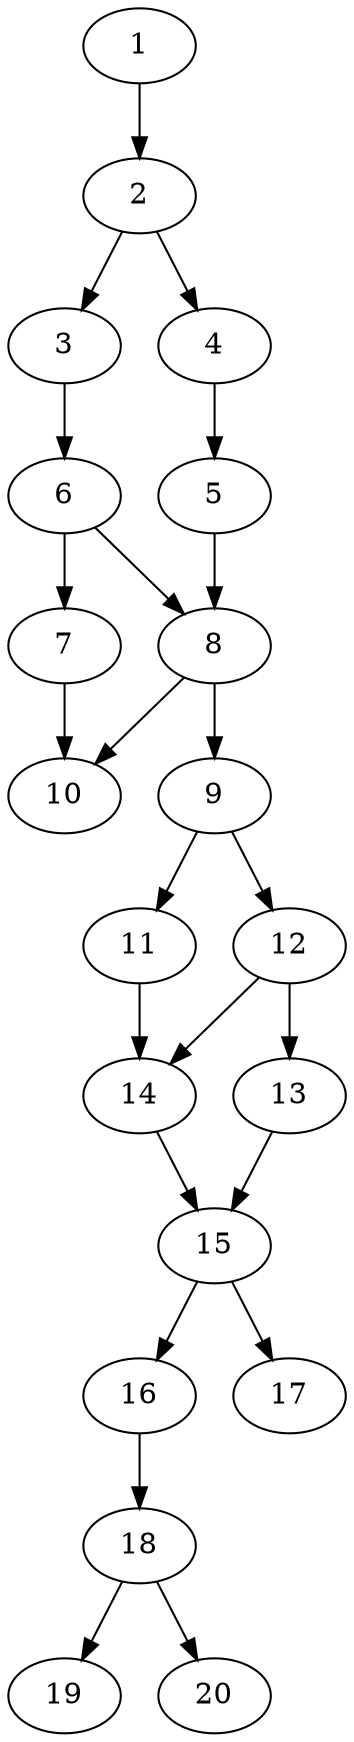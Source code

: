 // DAG automatically generated by daggen at Thu Oct  3 13:58:43 2019
// ./daggen --dot -n 20 --ccr 0.5 --fat 0.3 --regular 0.7 --density 0.7 --mindata 5242880 --maxdata 52428800 
digraph G {
  1 [size="17035264", alpha="0.17", expect_size="8517632"] 
  1 -> 2 [size ="8517632"]
  2 [size="38823936", alpha="0.19", expect_size="19411968"] 
  2 -> 3 [size ="19411968"]
  2 -> 4 [size ="19411968"]
  3 [size="101881856", alpha="0.03", expect_size="50940928"] 
  3 -> 6 [size ="50940928"]
  4 [size="83048448", alpha="0.13", expect_size="41524224"] 
  4 -> 5 [size ="41524224"]
  5 [size="13697024", alpha="0.06", expect_size="6848512"] 
  5 -> 8 [size ="6848512"]
  6 [size="63303680", alpha="0.15", expect_size="31651840"] 
  6 -> 7 [size ="31651840"]
  6 -> 8 [size ="31651840"]
  7 [size="63561728", alpha="0.01", expect_size="31780864"] 
  7 -> 10 [size ="31780864"]
  8 [size="45047808", alpha="0.01", expect_size="22523904"] 
  8 -> 9 [size ="22523904"]
  8 -> 10 [size ="22523904"]
  9 [size="14895104", alpha="0.12", expect_size="7447552"] 
  9 -> 11 [size ="7447552"]
  9 -> 12 [size ="7447552"]
  10 [size="36786176", alpha="0.02", expect_size="18393088"] 
  11 [size="88442880", alpha="0.14", expect_size="44221440"] 
  11 -> 14 [size ="44221440"]
  12 [size="73138176", alpha="0.19", expect_size="36569088"] 
  12 -> 13 [size ="36569088"]
  12 -> 14 [size ="36569088"]
  13 [size="70289408", alpha="0.10", expect_size="35144704"] 
  13 -> 15 [size ="35144704"]
  14 [size="85428224", alpha="0.11", expect_size="42714112"] 
  14 -> 15 [size ="42714112"]
  15 [size="53045248", alpha="0.04", expect_size="26522624"] 
  15 -> 16 [size ="26522624"]
  15 -> 17 [size ="26522624"]
  16 [size="78997504", alpha="0.04", expect_size="39498752"] 
  16 -> 18 [size ="39498752"]
  17 [size="55185408", alpha="0.11", expect_size="27592704"] 
  18 [size="58572800", alpha="0.11", expect_size="29286400"] 
  18 -> 19 [size ="29286400"]
  18 -> 20 [size ="29286400"]
  19 [size="61943808", alpha="0.02", expect_size="30971904"] 
  20 [size="24864768", alpha="0.06", expect_size="12432384"] 
}
